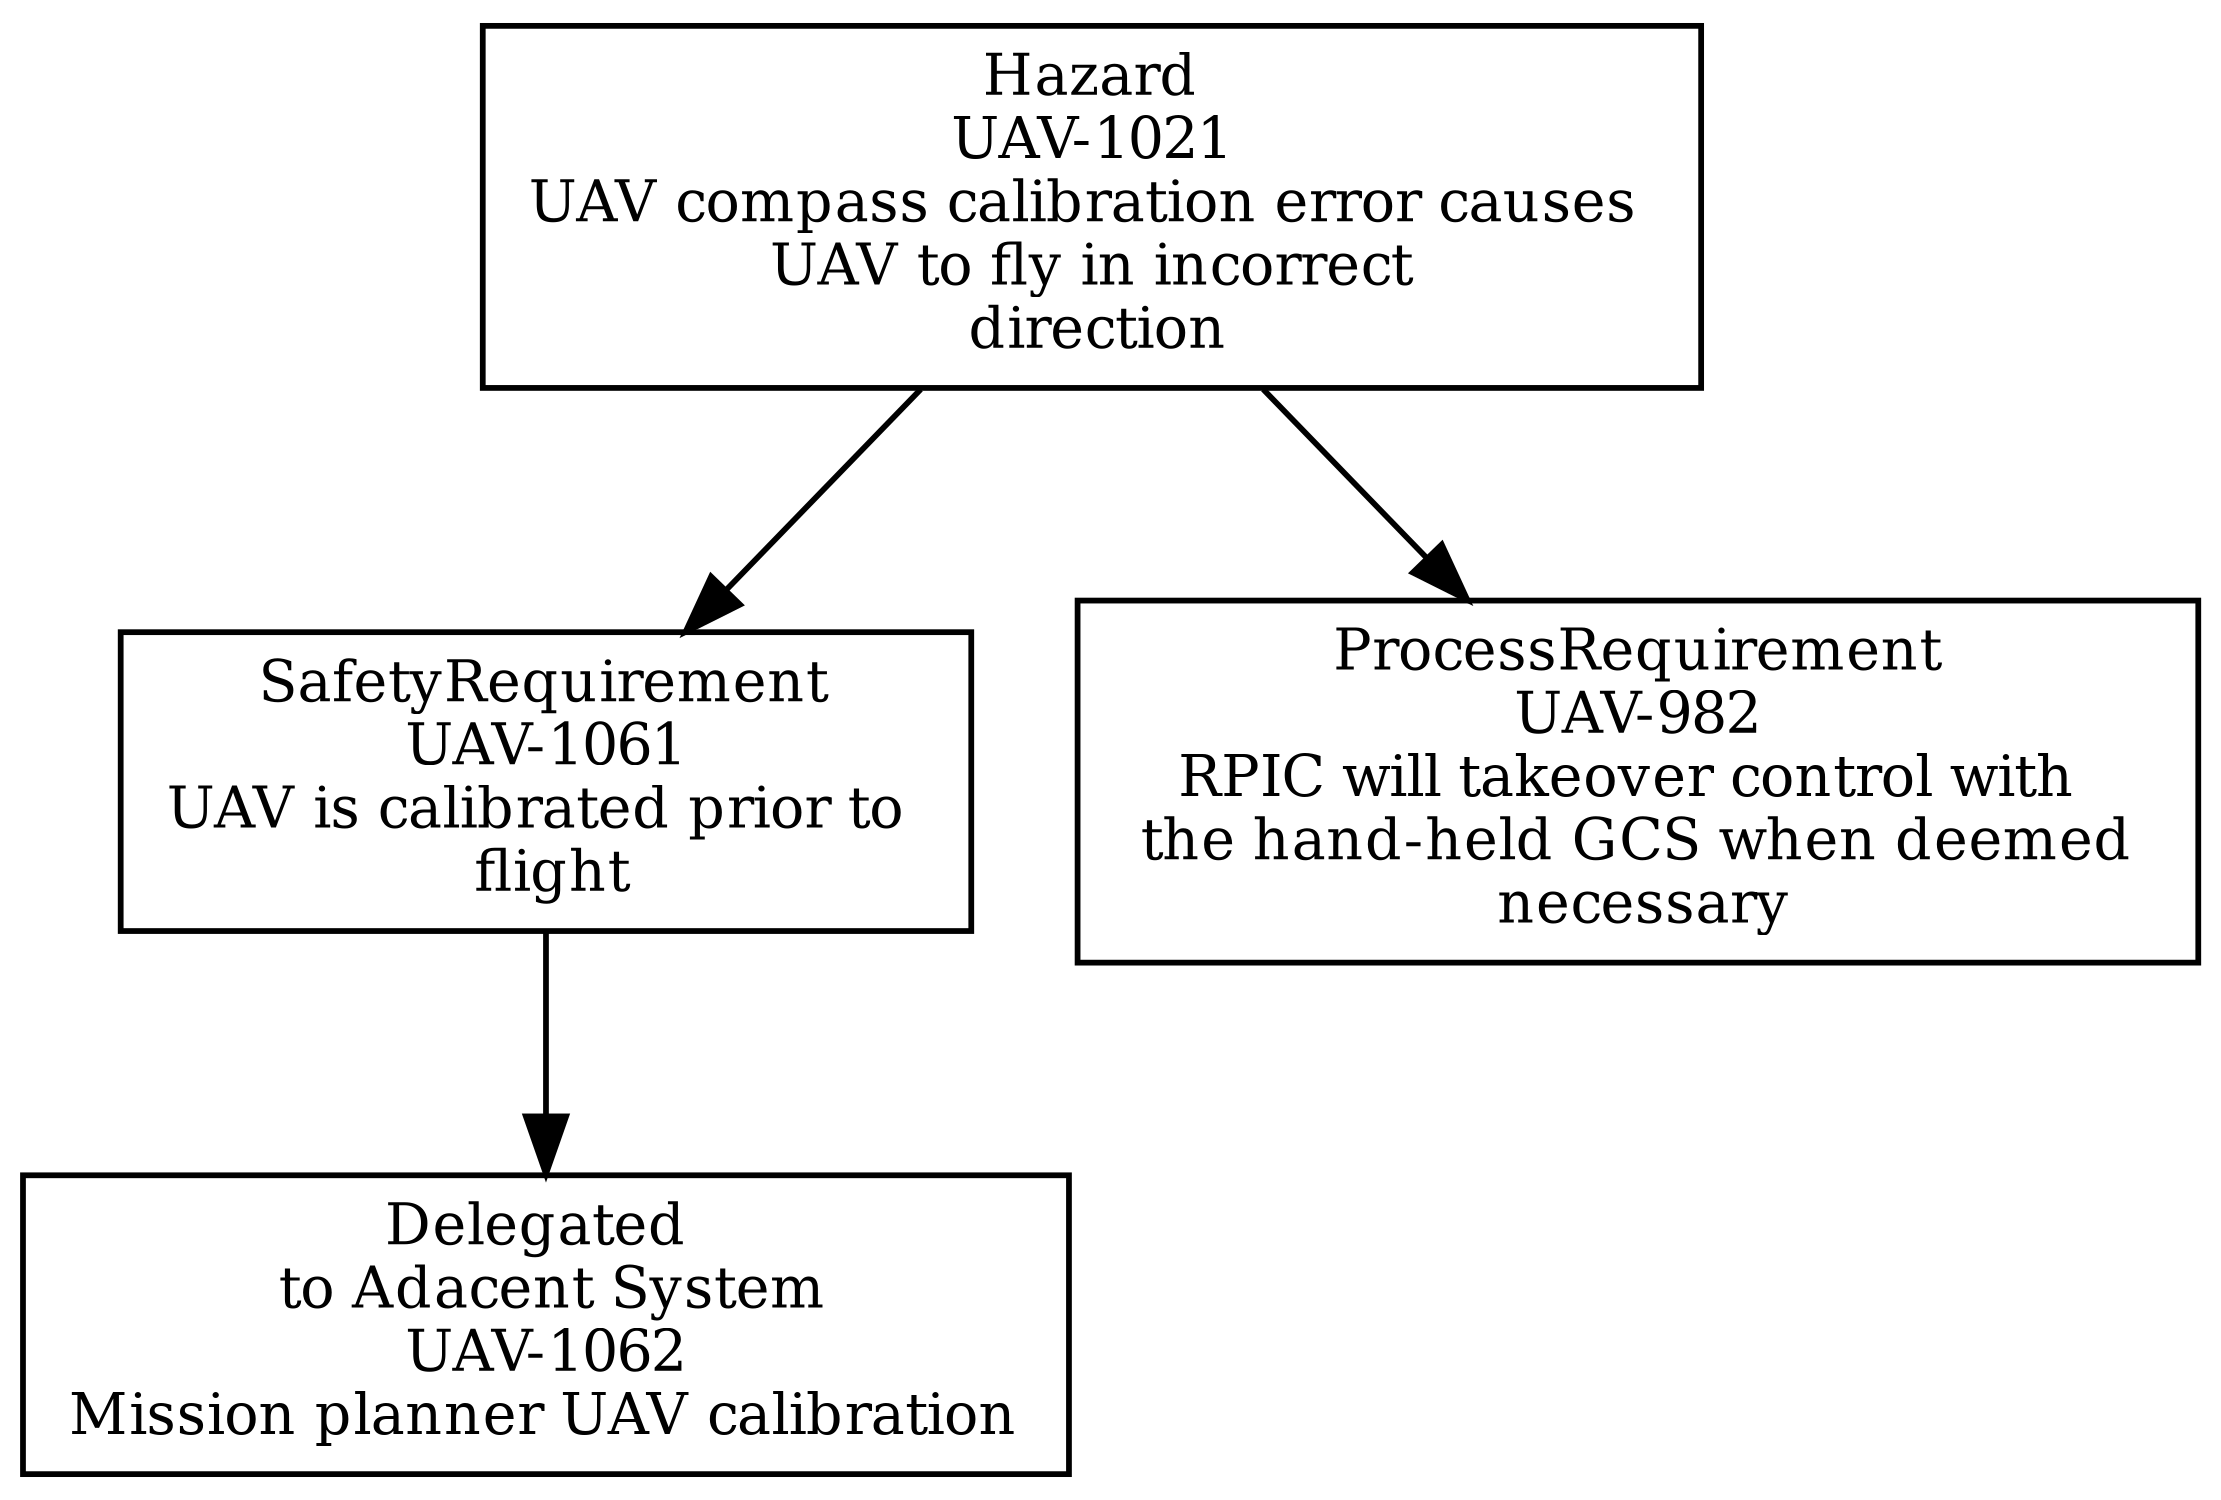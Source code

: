 digraph g { graph [autosize=false, size="20,10!", resolution=200, rankdir = "TD"];
node [ fontsize = "10" shape = "record" ];
edge [];
"UAV-1021"[
label = "Hazard\nUAV-1021\nUAV compass calibration error causes \n UAV to fly in incorrect \n direction "
shape = "record"
color = "black"
];
"UAV-1061"[
label = "SafetyRequirement\nUAV-1061\nUAV is calibrated prior to \n flight "
shape = "record"
color = "black"
];
"UAV-1062"[
label = " Delegated \n to Adacent System\nUAV-1062\nMission planner UAV calibration "
shape = "record"
color = "black"
];
"UAV-982"[
label = "ProcessRequirement\nUAV-982\nRPIC will takeover control with \n the hand-held GCS when deemed \n necessary "
shape = "record"
color = "black"
];
"UAV-1021" -> "UAV-1061";
"UAV-1061" -> "UAV-1062";
"UAV-1021" -> "UAV-982";
}
